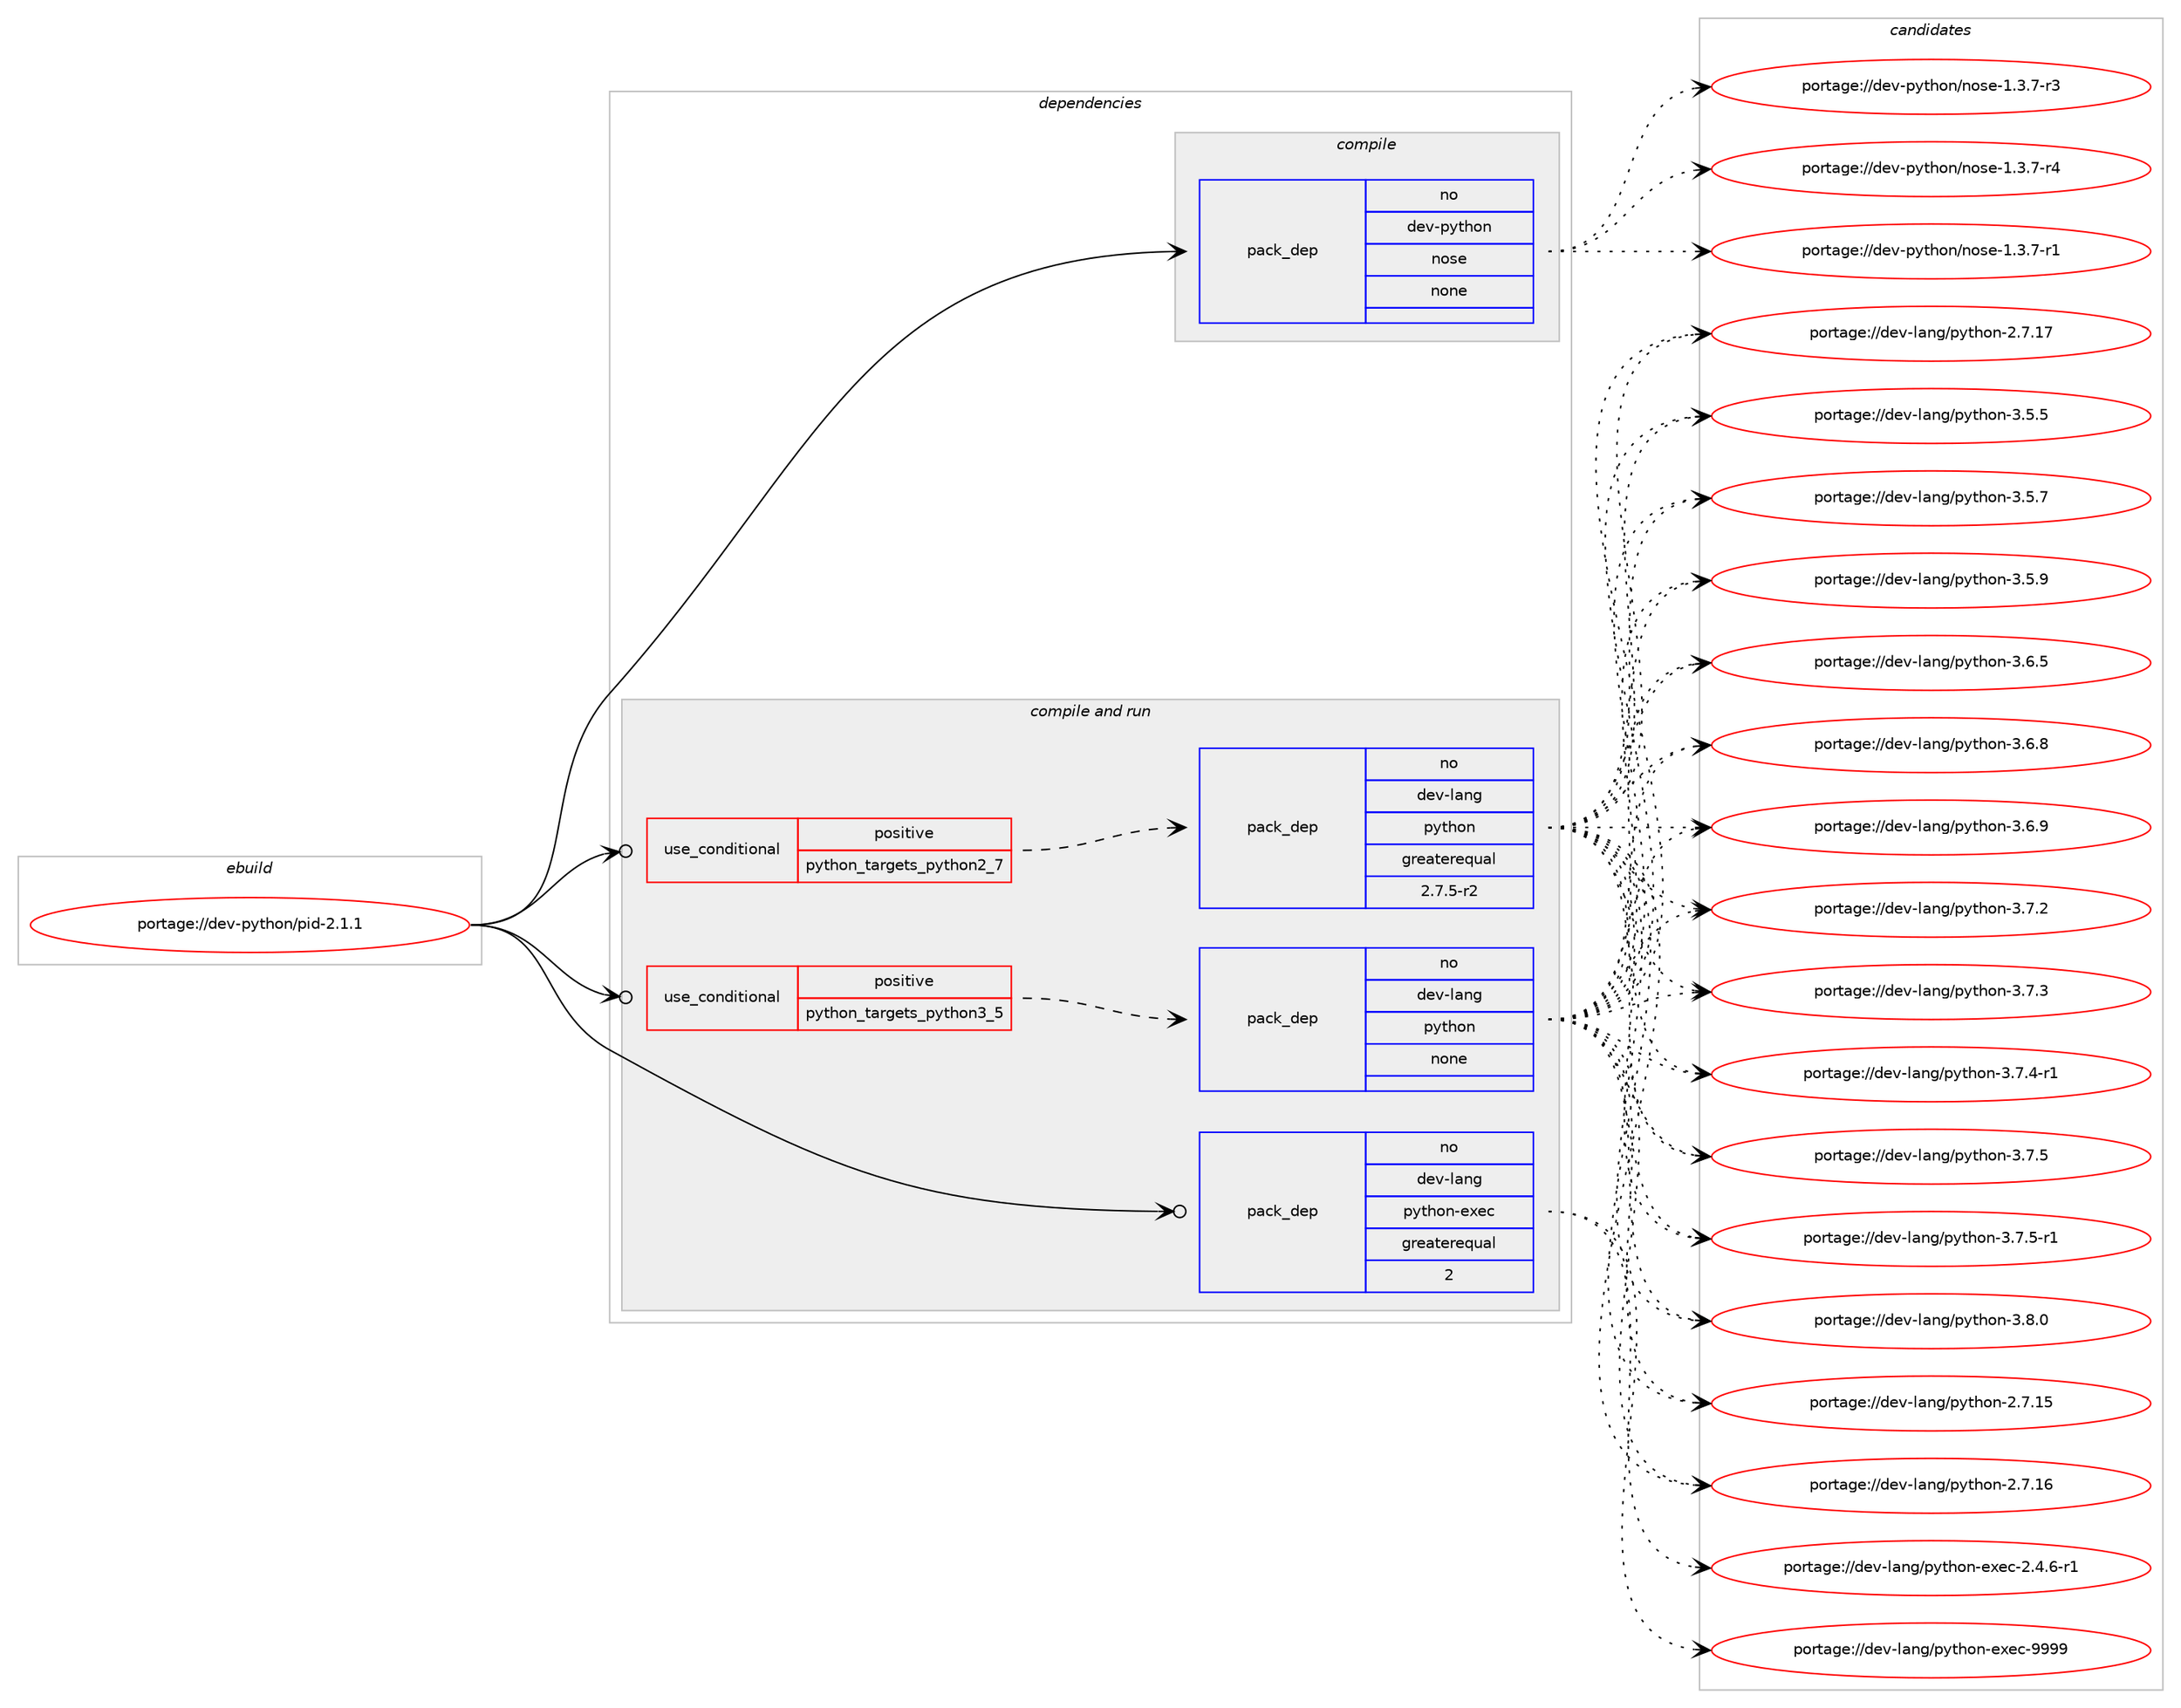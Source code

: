 digraph prolog {

# *************
# Graph options
# *************

newrank=true;
concentrate=true;
compound=true;
graph [rankdir=LR,fontname=Helvetica,fontsize=10,ranksep=1.5];#, ranksep=2.5, nodesep=0.2];
edge  [arrowhead=vee];
node  [fontname=Helvetica,fontsize=10];

# **********
# The ebuild
# **********

subgraph cluster_leftcol {
color=gray;
rank=same;
label=<<i>ebuild</i>>;
id [label="portage://dev-python/pid-2.1.1", color=red, width=4, href="../dev-python/pid-2.1.1.svg"];
}

# ****************
# The dependencies
# ****************

subgraph cluster_midcol {
color=gray;
label=<<i>dependencies</i>>;
subgraph cluster_compile {
fillcolor="#eeeeee";
style=filled;
label=<<i>compile</i>>;
subgraph pack119670 {
dependency156762 [label=<<TABLE BORDER="0" CELLBORDER="1" CELLSPACING="0" CELLPADDING="4" WIDTH="220"><TR><TD ROWSPAN="6" CELLPADDING="30">pack_dep</TD></TR><TR><TD WIDTH="110">no</TD></TR><TR><TD>dev-python</TD></TR><TR><TD>nose</TD></TR><TR><TD>none</TD></TR><TR><TD></TD></TR></TABLE>>, shape=none, color=blue];
}
id:e -> dependency156762:w [weight=20,style="solid",arrowhead="vee"];
}
subgraph cluster_compileandrun {
fillcolor="#eeeeee";
style=filled;
label=<<i>compile and run</i>>;
subgraph cond33731 {
dependency156763 [label=<<TABLE BORDER="0" CELLBORDER="1" CELLSPACING="0" CELLPADDING="4"><TR><TD ROWSPAN="3" CELLPADDING="10">use_conditional</TD></TR><TR><TD>positive</TD></TR><TR><TD>python_targets_python2_7</TD></TR></TABLE>>, shape=none, color=red];
subgraph pack119671 {
dependency156764 [label=<<TABLE BORDER="0" CELLBORDER="1" CELLSPACING="0" CELLPADDING="4" WIDTH="220"><TR><TD ROWSPAN="6" CELLPADDING="30">pack_dep</TD></TR><TR><TD WIDTH="110">no</TD></TR><TR><TD>dev-lang</TD></TR><TR><TD>python</TD></TR><TR><TD>greaterequal</TD></TR><TR><TD>2.7.5-r2</TD></TR></TABLE>>, shape=none, color=blue];
}
dependency156763:e -> dependency156764:w [weight=20,style="dashed",arrowhead="vee"];
}
id:e -> dependency156763:w [weight=20,style="solid",arrowhead="odotvee"];
subgraph cond33732 {
dependency156765 [label=<<TABLE BORDER="0" CELLBORDER="1" CELLSPACING="0" CELLPADDING="4"><TR><TD ROWSPAN="3" CELLPADDING="10">use_conditional</TD></TR><TR><TD>positive</TD></TR><TR><TD>python_targets_python3_5</TD></TR></TABLE>>, shape=none, color=red];
subgraph pack119672 {
dependency156766 [label=<<TABLE BORDER="0" CELLBORDER="1" CELLSPACING="0" CELLPADDING="4" WIDTH="220"><TR><TD ROWSPAN="6" CELLPADDING="30">pack_dep</TD></TR><TR><TD WIDTH="110">no</TD></TR><TR><TD>dev-lang</TD></TR><TR><TD>python</TD></TR><TR><TD>none</TD></TR><TR><TD></TD></TR></TABLE>>, shape=none, color=blue];
}
dependency156765:e -> dependency156766:w [weight=20,style="dashed",arrowhead="vee"];
}
id:e -> dependency156765:w [weight=20,style="solid",arrowhead="odotvee"];
subgraph pack119673 {
dependency156767 [label=<<TABLE BORDER="0" CELLBORDER="1" CELLSPACING="0" CELLPADDING="4" WIDTH="220"><TR><TD ROWSPAN="6" CELLPADDING="30">pack_dep</TD></TR><TR><TD WIDTH="110">no</TD></TR><TR><TD>dev-lang</TD></TR><TR><TD>python-exec</TD></TR><TR><TD>greaterequal</TD></TR><TR><TD>2</TD></TR></TABLE>>, shape=none, color=blue];
}
id:e -> dependency156767:w [weight=20,style="solid",arrowhead="odotvee"];
}
subgraph cluster_run {
fillcolor="#eeeeee";
style=filled;
label=<<i>run</i>>;
}
}

# **************
# The candidates
# **************

subgraph cluster_choices {
rank=same;
color=gray;
label=<<i>candidates</i>>;

subgraph choice119670 {
color=black;
nodesep=1;
choiceportage10010111845112121116104111110471101111151014549465146554511449 [label="portage://dev-python/nose-1.3.7-r1", color=red, width=4,href="../dev-python/nose-1.3.7-r1.svg"];
choiceportage10010111845112121116104111110471101111151014549465146554511451 [label="portage://dev-python/nose-1.3.7-r3", color=red, width=4,href="../dev-python/nose-1.3.7-r3.svg"];
choiceportage10010111845112121116104111110471101111151014549465146554511452 [label="portage://dev-python/nose-1.3.7-r4", color=red, width=4,href="../dev-python/nose-1.3.7-r4.svg"];
dependency156762:e -> choiceportage10010111845112121116104111110471101111151014549465146554511449:w [style=dotted,weight="100"];
dependency156762:e -> choiceportage10010111845112121116104111110471101111151014549465146554511451:w [style=dotted,weight="100"];
dependency156762:e -> choiceportage10010111845112121116104111110471101111151014549465146554511452:w [style=dotted,weight="100"];
}
subgraph choice119671 {
color=black;
nodesep=1;
choiceportage10010111845108971101034711212111610411111045504655464953 [label="portage://dev-lang/python-2.7.15", color=red, width=4,href="../dev-lang/python-2.7.15.svg"];
choiceportage10010111845108971101034711212111610411111045504655464954 [label="portage://dev-lang/python-2.7.16", color=red, width=4,href="../dev-lang/python-2.7.16.svg"];
choiceportage10010111845108971101034711212111610411111045504655464955 [label="portage://dev-lang/python-2.7.17", color=red, width=4,href="../dev-lang/python-2.7.17.svg"];
choiceportage100101118451089711010347112121116104111110455146534653 [label="portage://dev-lang/python-3.5.5", color=red, width=4,href="../dev-lang/python-3.5.5.svg"];
choiceportage100101118451089711010347112121116104111110455146534655 [label="portage://dev-lang/python-3.5.7", color=red, width=4,href="../dev-lang/python-3.5.7.svg"];
choiceportage100101118451089711010347112121116104111110455146534657 [label="portage://dev-lang/python-3.5.9", color=red, width=4,href="../dev-lang/python-3.5.9.svg"];
choiceportage100101118451089711010347112121116104111110455146544653 [label="portage://dev-lang/python-3.6.5", color=red, width=4,href="../dev-lang/python-3.6.5.svg"];
choiceportage100101118451089711010347112121116104111110455146544656 [label="portage://dev-lang/python-3.6.8", color=red, width=4,href="../dev-lang/python-3.6.8.svg"];
choiceportage100101118451089711010347112121116104111110455146544657 [label="portage://dev-lang/python-3.6.9", color=red, width=4,href="../dev-lang/python-3.6.9.svg"];
choiceportage100101118451089711010347112121116104111110455146554650 [label="portage://dev-lang/python-3.7.2", color=red, width=4,href="../dev-lang/python-3.7.2.svg"];
choiceportage100101118451089711010347112121116104111110455146554651 [label="portage://dev-lang/python-3.7.3", color=red, width=4,href="../dev-lang/python-3.7.3.svg"];
choiceportage1001011184510897110103471121211161041111104551465546524511449 [label="portage://dev-lang/python-3.7.4-r1", color=red, width=4,href="../dev-lang/python-3.7.4-r1.svg"];
choiceportage100101118451089711010347112121116104111110455146554653 [label="portage://dev-lang/python-3.7.5", color=red, width=4,href="../dev-lang/python-3.7.5.svg"];
choiceportage1001011184510897110103471121211161041111104551465546534511449 [label="portage://dev-lang/python-3.7.5-r1", color=red, width=4,href="../dev-lang/python-3.7.5-r1.svg"];
choiceportage100101118451089711010347112121116104111110455146564648 [label="portage://dev-lang/python-3.8.0", color=red, width=4,href="../dev-lang/python-3.8.0.svg"];
dependency156764:e -> choiceportage10010111845108971101034711212111610411111045504655464953:w [style=dotted,weight="100"];
dependency156764:e -> choiceportage10010111845108971101034711212111610411111045504655464954:w [style=dotted,weight="100"];
dependency156764:e -> choiceportage10010111845108971101034711212111610411111045504655464955:w [style=dotted,weight="100"];
dependency156764:e -> choiceportage100101118451089711010347112121116104111110455146534653:w [style=dotted,weight="100"];
dependency156764:e -> choiceportage100101118451089711010347112121116104111110455146534655:w [style=dotted,weight="100"];
dependency156764:e -> choiceportage100101118451089711010347112121116104111110455146534657:w [style=dotted,weight="100"];
dependency156764:e -> choiceportage100101118451089711010347112121116104111110455146544653:w [style=dotted,weight="100"];
dependency156764:e -> choiceportage100101118451089711010347112121116104111110455146544656:w [style=dotted,weight="100"];
dependency156764:e -> choiceportage100101118451089711010347112121116104111110455146544657:w [style=dotted,weight="100"];
dependency156764:e -> choiceportage100101118451089711010347112121116104111110455146554650:w [style=dotted,weight="100"];
dependency156764:e -> choiceportage100101118451089711010347112121116104111110455146554651:w [style=dotted,weight="100"];
dependency156764:e -> choiceportage1001011184510897110103471121211161041111104551465546524511449:w [style=dotted,weight="100"];
dependency156764:e -> choiceportage100101118451089711010347112121116104111110455146554653:w [style=dotted,weight="100"];
dependency156764:e -> choiceportage1001011184510897110103471121211161041111104551465546534511449:w [style=dotted,weight="100"];
dependency156764:e -> choiceportage100101118451089711010347112121116104111110455146564648:w [style=dotted,weight="100"];
}
subgraph choice119672 {
color=black;
nodesep=1;
choiceportage10010111845108971101034711212111610411111045504655464953 [label="portage://dev-lang/python-2.7.15", color=red, width=4,href="../dev-lang/python-2.7.15.svg"];
choiceportage10010111845108971101034711212111610411111045504655464954 [label="portage://dev-lang/python-2.7.16", color=red, width=4,href="../dev-lang/python-2.7.16.svg"];
choiceportage10010111845108971101034711212111610411111045504655464955 [label="portage://dev-lang/python-2.7.17", color=red, width=4,href="../dev-lang/python-2.7.17.svg"];
choiceportage100101118451089711010347112121116104111110455146534653 [label="portage://dev-lang/python-3.5.5", color=red, width=4,href="../dev-lang/python-3.5.5.svg"];
choiceportage100101118451089711010347112121116104111110455146534655 [label="portage://dev-lang/python-3.5.7", color=red, width=4,href="../dev-lang/python-3.5.7.svg"];
choiceportage100101118451089711010347112121116104111110455146534657 [label="portage://dev-lang/python-3.5.9", color=red, width=4,href="../dev-lang/python-3.5.9.svg"];
choiceportage100101118451089711010347112121116104111110455146544653 [label="portage://dev-lang/python-3.6.5", color=red, width=4,href="../dev-lang/python-3.6.5.svg"];
choiceportage100101118451089711010347112121116104111110455146544656 [label="portage://dev-lang/python-3.6.8", color=red, width=4,href="../dev-lang/python-3.6.8.svg"];
choiceportage100101118451089711010347112121116104111110455146544657 [label="portage://dev-lang/python-3.6.9", color=red, width=4,href="../dev-lang/python-3.6.9.svg"];
choiceportage100101118451089711010347112121116104111110455146554650 [label="portage://dev-lang/python-3.7.2", color=red, width=4,href="../dev-lang/python-3.7.2.svg"];
choiceportage100101118451089711010347112121116104111110455146554651 [label="portage://dev-lang/python-3.7.3", color=red, width=4,href="../dev-lang/python-3.7.3.svg"];
choiceportage1001011184510897110103471121211161041111104551465546524511449 [label="portage://dev-lang/python-3.7.4-r1", color=red, width=4,href="../dev-lang/python-3.7.4-r1.svg"];
choiceportage100101118451089711010347112121116104111110455146554653 [label="portage://dev-lang/python-3.7.5", color=red, width=4,href="../dev-lang/python-3.7.5.svg"];
choiceportage1001011184510897110103471121211161041111104551465546534511449 [label="portage://dev-lang/python-3.7.5-r1", color=red, width=4,href="../dev-lang/python-3.7.5-r1.svg"];
choiceportage100101118451089711010347112121116104111110455146564648 [label="portage://dev-lang/python-3.8.0", color=red, width=4,href="../dev-lang/python-3.8.0.svg"];
dependency156766:e -> choiceportage10010111845108971101034711212111610411111045504655464953:w [style=dotted,weight="100"];
dependency156766:e -> choiceportage10010111845108971101034711212111610411111045504655464954:w [style=dotted,weight="100"];
dependency156766:e -> choiceportage10010111845108971101034711212111610411111045504655464955:w [style=dotted,weight="100"];
dependency156766:e -> choiceportage100101118451089711010347112121116104111110455146534653:w [style=dotted,weight="100"];
dependency156766:e -> choiceportage100101118451089711010347112121116104111110455146534655:w [style=dotted,weight="100"];
dependency156766:e -> choiceportage100101118451089711010347112121116104111110455146534657:w [style=dotted,weight="100"];
dependency156766:e -> choiceportage100101118451089711010347112121116104111110455146544653:w [style=dotted,weight="100"];
dependency156766:e -> choiceportage100101118451089711010347112121116104111110455146544656:w [style=dotted,weight="100"];
dependency156766:e -> choiceportage100101118451089711010347112121116104111110455146544657:w [style=dotted,weight="100"];
dependency156766:e -> choiceportage100101118451089711010347112121116104111110455146554650:w [style=dotted,weight="100"];
dependency156766:e -> choiceportage100101118451089711010347112121116104111110455146554651:w [style=dotted,weight="100"];
dependency156766:e -> choiceportage1001011184510897110103471121211161041111104551465546524511449:w [style=dotted,weight="100"];
dependency156766:e -> choiceportage100101118451089711010347112121116104111110455146554653:w [style=dotted,weight="100"];
dependency156766:e -> choiceportage1001011184510897110103471121211161041111104551465546534511449:w [style=dotted,weight="100"];
dependency156766:e -> choiceportage100101118451089711010347112121116104111110455146564648:w [style=dotted,weight="100"];
}
subgraph choice119673 {
color=black;
nodesep=1;
choiceportage10010111845108971101034711212111610411111045101120101994550465246544511449 [label="portage://dev-lang/python-exec-2.4.6-r1", color=red, width=4,href="../dev-lang/python-exec-2.4.6-r1.svg"];
choiceportage10010111845108971101034711212111610411111045101120101994557575757 [label="portage://dev-lang/python-exec-9999", color=red, width=4,href="../dev-lang/python-exec-9999.svg"];
dependency156767:e -> choiceportage10010111845108971101034711212111610411111045101120101994550465246544511449:w [style=dotted,weight="100"];
dependency156767:e -> choiceportage10010111845108971101034711212111610411111045101120101994557575757:w [style=dotted,weight="100"];
}
}

}
